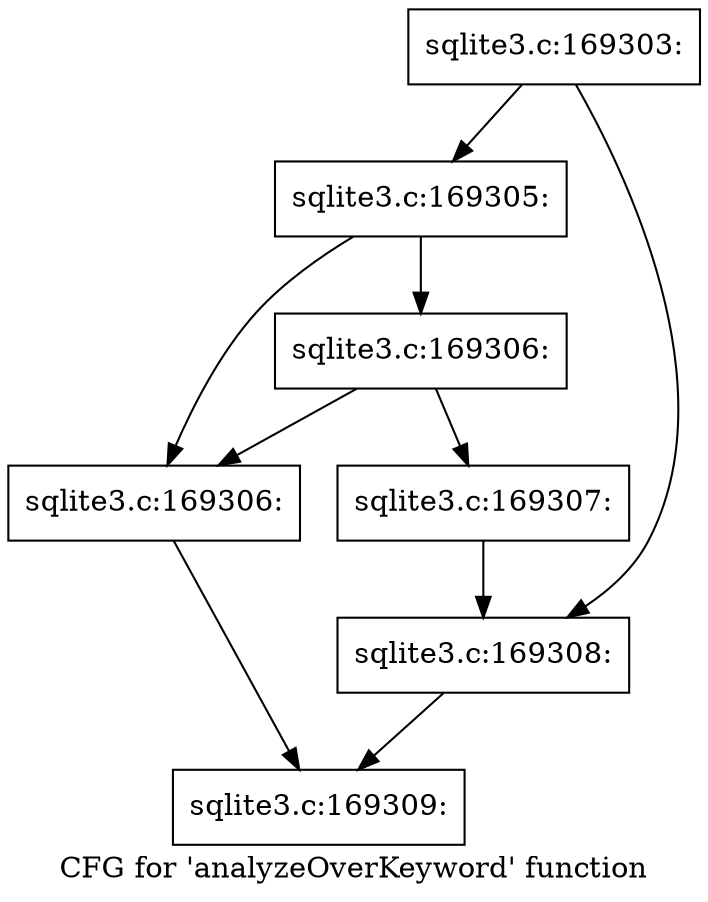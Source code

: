 digraph "CFG for 'analyzeOverKeyword' function" {
	label="CFG for 'analyzeOverKeyword' function";

	Node0x55c0f67f8a60 [shape=record,label="{sqlite3.c:169303:}"];
	Node0x55c0f67f8a60 -> Node0x55c0f8883e70;
	Node0x55c0f67f8a60 -> Node0x55c0f8884c00;
	Node0x55c0f8883e70 [shape=record,label="{sqlite3.c:169305:}"];
	Node0x55c0f8883e70 -> Node0x55c0f8885340;
	Node0x55c0f8883e70 -> Node0x55c0f88853e0;
	Node0x55c0f88853e0 [shape=record,label="{sqlite3.c:169306:}"];
	Node0x55c0f88853e0 -> Node0x55c0f8885340;
	Node0x55c0f88853e0 -> Node0x55c0f8885390;
	Node0x55c0f8885340 [shape=record,label="{sqlite3.c:169306:}"];
	Node0x55c0f8885340 -> Node0x55c0f67f71c0;
	Node0x55c0f8885390 [shape=record,label="{sqlite3.c:169307:}"];
	Node0x55c0f8885390 -> Node0x55c0f8884c00;
	Node0x55c0f8884c00 [shape=record,label="{sqlite3.c:169308:}"];
	Node0x55c0f8884c00 -> Node0x55c0f67f71c0;
	Node0x55c0f67f71c0 [shape=record,label="{sqlite3.c:169309:}"];
}

